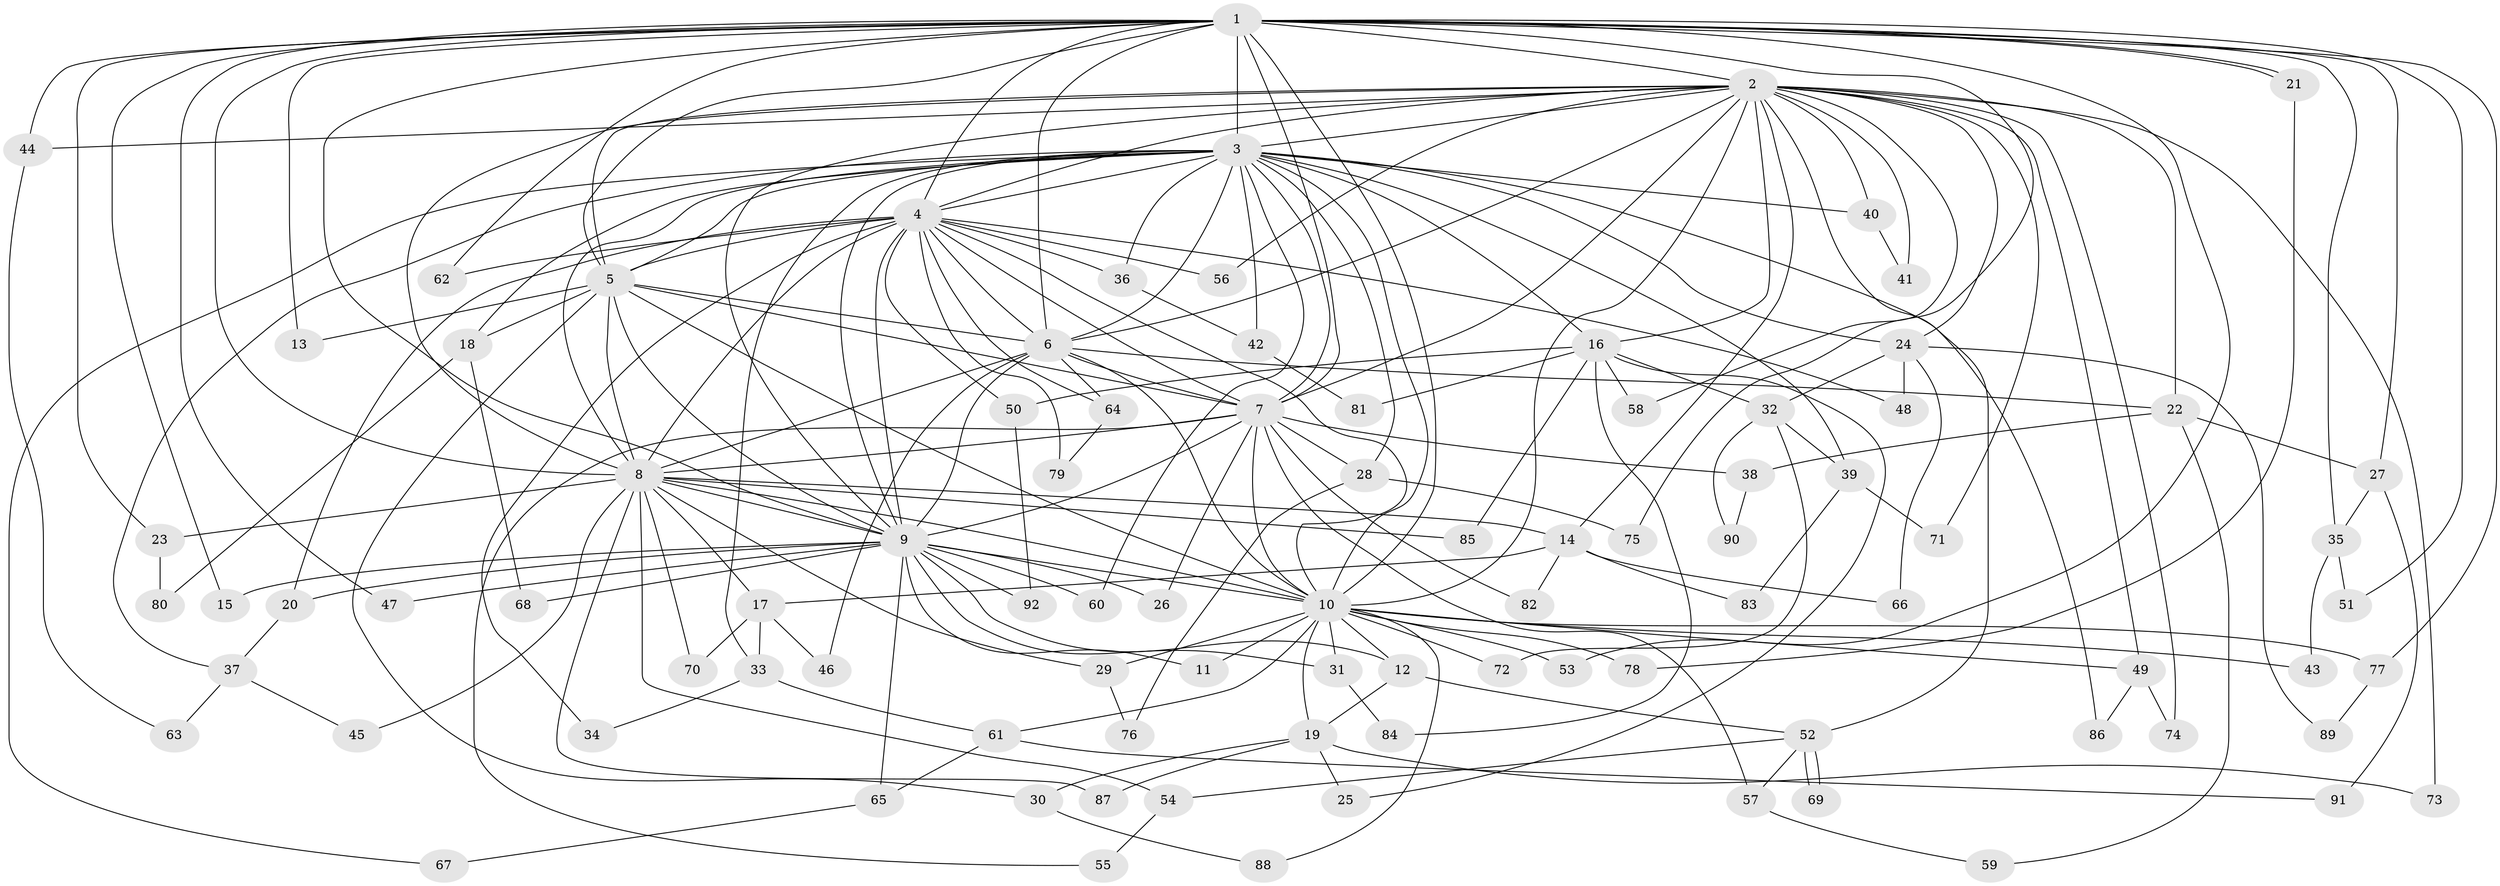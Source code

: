 // coarse degree distribution, {19: 0.046153846153846156, 23: 0.015384615384615385, 14: 0.015384615384615385, 16: 0.015384615384615385, 15: 0.015384615384615385, 18: 0.015384615384615385, 2: 0.46153846153846156, 7: 0.03076923076923077, 6: 0.03076923076923077, 9: 0.015384615384615385, 5: 0.06153846153846154, 4: 0.09230769230769231, 3: 0.18461538461538463}
// Generated by graph-tools (version 1.1) at 2025/41/03/06/25 10:41:43]
// undirected, 92 vertices, 209 edges
graph export_dot {
graph [start="1"]
  node [color=gray90,style=filled];
  1;
  2;
  3;
  4;
  5;
  6;
  7;
  8;
  9;
  10;
  11;
  12;
  13;
  14;
  15;
  16;
  17;
  18;
  19;
  20;
  21;
  22;
  23;
  24;
  25;
  26;
  27;
  28;
  29;
  30;
  31;
  32;
  33;
  34;
  35;
  36;
  37;
  38;
  39;
  40;
  41;
  42;
  43;
  44;
  45;
  46;
  47;
  48;
  49;
  50;
  51;
  52;
  53;
  54;
  55;
  56;
  57;
  58;
  59;
  60;
  61;
  62;
  63;
  64;
  65;
  66;
  67;
  68;
  69;
  70;
  71;
  72;
  73;
  74;
  75;
  76;
  77;
  78;
  79;
  80;
  81;
  82;
  83;
  84;
  85;
  86;
  87;
  88;
  89;
  90;
  91;
  92;
  1 -- 2;
  1 -- 3;
  1 -- 4;
  1 -- 5;
  1 -- 6;
  1 -- 7;
  1 -- 8;
  1 -- 9;
  1 -- 10;
  1 -- 13;
  1 -- 15;
  1 -- 21;
  1 -- 21;
  1 -- 23;
  1 -- 27;
  1 -- 35;
  1 -- 44;
  1 -- 47;
  1 -- 51;
  1 -- 53;
  1 -- 62;
  1 -- 75;
  1 -- 77;
  2 -- 3;
  2 -- 4;
  2 -- 5;
  2 -- 6;
  2 -- 7;
  2 -- 8;
  2 -- 9;
  2 -- 10;
  2 -- 14;
  2 -- 16;
  2 -- 22;
  2 -- 24;
  2 -- 40;
  2 -- 41;
  2 -- 44;
  2 -- 49;
  2 -- 52;
  2 -- 56;
  2 -- 58;
  2 -- 71;
  2 -- 73;
  2 -- 74;
  3 -- 4;
  3 -- 5;
  3 -- 6;
  3 -- 7;
  3 -- 8;
  3 -- 9;
  3 -- 10;
  3 -- 16;
  3 -- 18;
  3 -- 24;
  3 -- 28;
  3 -- 33;
  3 -- 36;
  3 -- 37;
  3 -- 39;
  3 -- 40;
  3 -- 42;
  3 -- 60;
  3 -- 67;
  3 -- 86;
  4 -- 5;
  4 -- 6;
  4 -- 7;
  4 -- 8;
  4 -- 9;
  4 -- 10;
  4 -- 20;
  4 -- 34;
  4 -- 36;
  4 -- 48;
  4 -- 50;
  4 -- 56;
  4 -- 62;
  4 -- 64;
  4 -- 79;
  5 -- 6;
  5 -- 7;
  5 -- 8;
  5 -- 9;
  5 -- 10;
  5 -- 13;
  5 -- 18;
  5 -- 30;
  6 -- 7;
  6 -- 8;
  6 -- 9;
  6 -- 10;
  6 -- 22;
  6 -- 46;
  6 -- 64;
  7 -- 8;
  7 -- 9;
  7 -- 10;
  7 -- 26;
  7 -- 28;
  7 -- 38;
  7 -- 55;
  7 -- 57;
  7 -- 82;
  8 -- 9;
  8 -- 10;
  8 -- 14;
  8 -- 17;
  8 -- 23;
  8 -- 29;
  8 -- 45;
  8 -- 54;
  8 -- 70;
  8 -- 85;
  8 -- 87;
  9 -- 10;
  9 -- 11;
  9 -- 12;
  9 -- 15;
  9 -- 20;
  9 -- 26;
  9 -- 31;
  9 -- 47;
  9 -- 60;
  9 -- 65;
  9 -- 68;
  9 -- 92;
  10 -- 11;
  10 -- 12;
  10 -- 19;
  10 -- 29;
  10 -- 31;
  10 -- 43;
  10 -- 49;
  10 -- 53;
  10 -- 61;
  10 -- 72;
  10 -- 77;
  10 -- 78;
  10 -- 88;
  12 -- 19;
  12 -- 52;
  14 -- 17;
  14 -- 66;
  14 -- 82;
  14 -- 83;
  16 -- 25;
  16 -- 32;
  16 -- 50;
  16 -- 58;
  16 -- 81;
  16 -- 84;
  16 -- 85;
  17 -- 33;
  17 -- 46;
  17 -- 70;
  18 -- 68;
  18 -- 80;
  19 -- 25;
  19 -- 30;
  19 -- 73;
  19 -- 87;
  20 -- 37;
  21 -- 78;
  22 -- 27;
  22 -- 38;
  22 -- 59;
  23 -- 80;
  24 -- 32;
  24 -- 48;
  24 -- 66;
  24 -- 89;
  27 -- 35;
  27 -- 91;
  28 -- 75;
  28 -- 76;
  29 -- 76;
  30 -- 88;
  31 -- 84;
  32 -- 39;
  32 -- 72;
  32 -- 90;
  33 -- 34;
  33 -- 61;
  35 -- 43;
  35 -- 51;
  36 -- 42;
  37 -- 45;
  37 -- 63;
  38 -- 90;
  39 -- 71;
  39 -- 83;
  40 -- 41;
  42 -- 81;
  44 -- 63;
  49 -- 74;
  49 -- 86;
  50 -- 92;
  52 -- 54;
  52 -- 57;
  52 -- 69;
  52 -- 69;
  54 -- 55;
  57 -- 59;
  61 -- 65;
  61 -- 91;
  64 -- 79;
  65 -- 67;
  77 -- 89;
}
